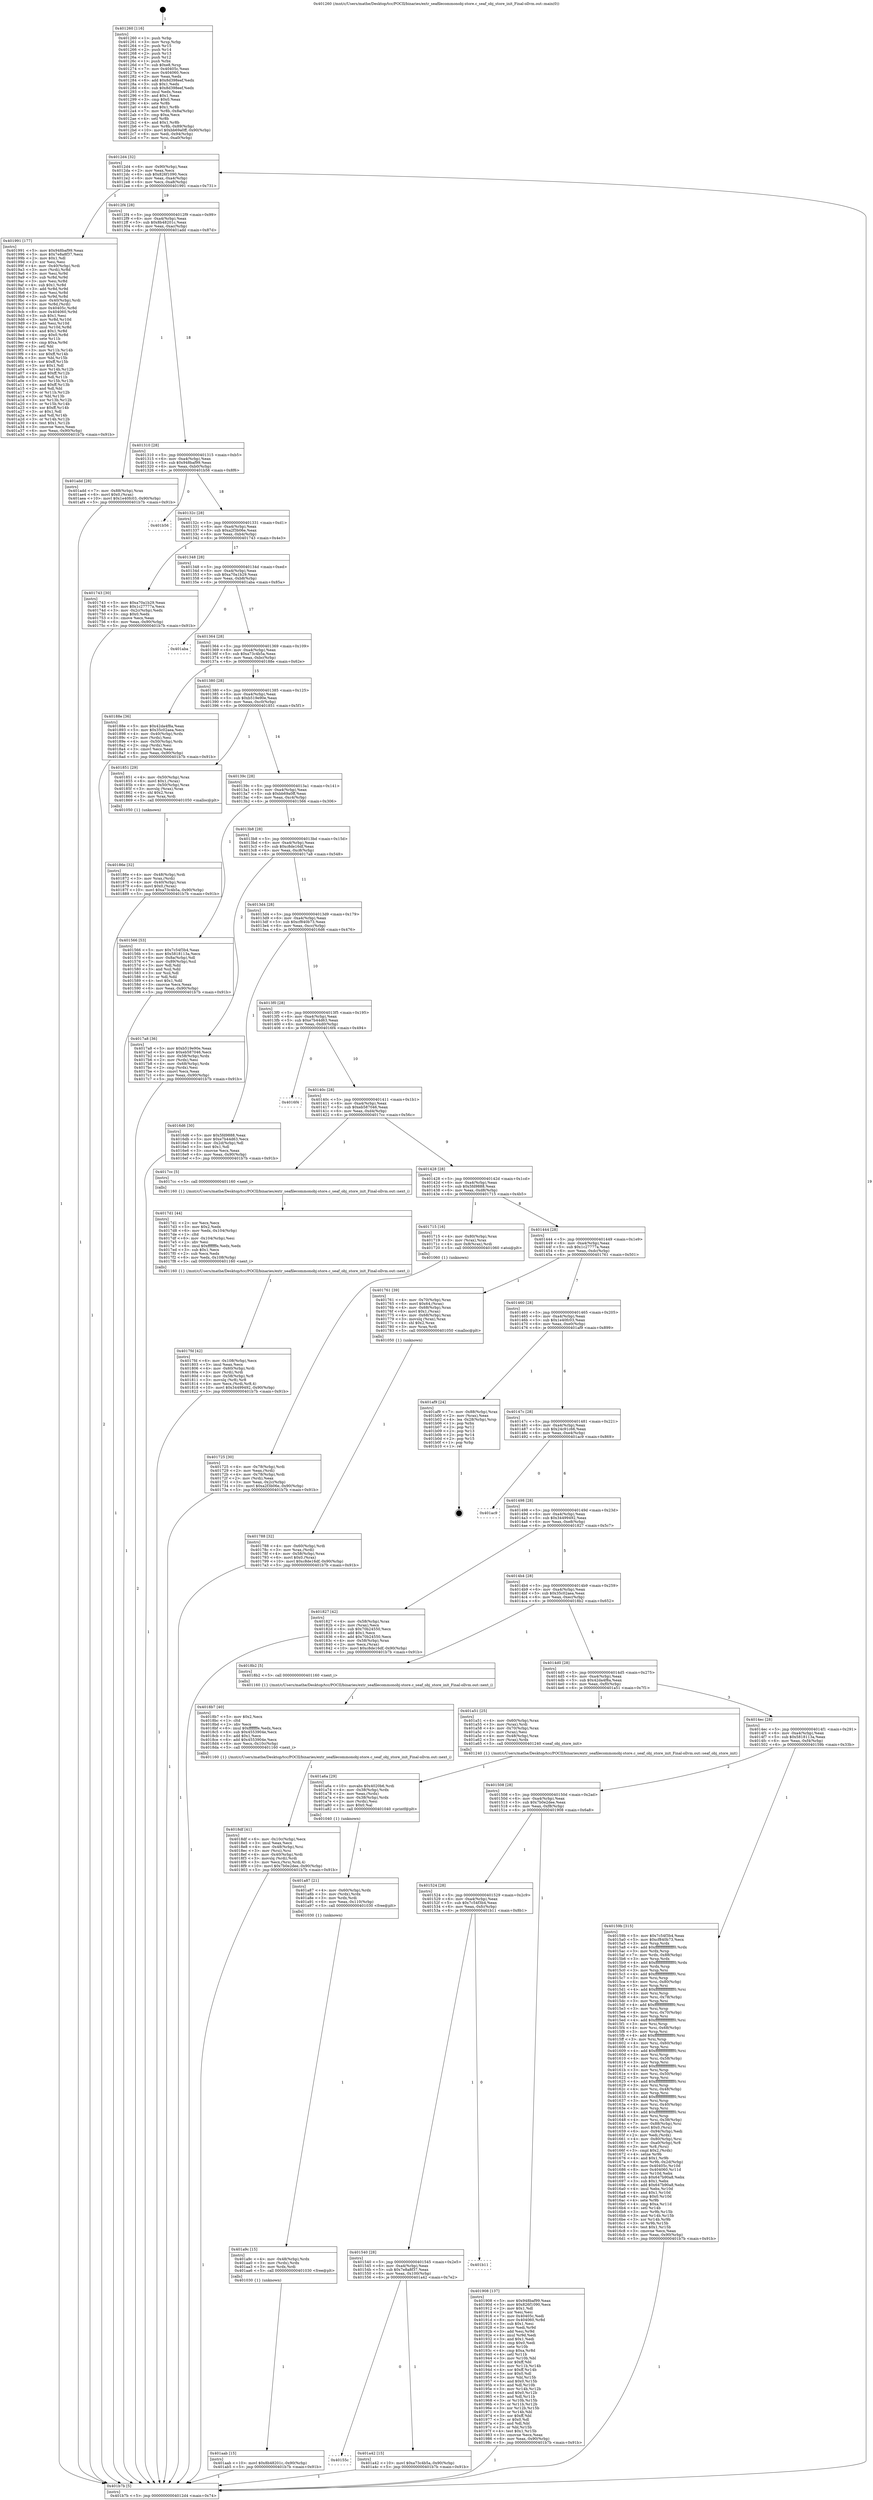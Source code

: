 digraph "0x401260" {
  label = "0x401260 (/mnt/c/Users/mathe/Desktop/tcc/POCII/binaries/extr_seafilecommonobj-store.c_seaf_obj_store_init_Final-ollvm.out::main(0))"
  labelloc = "t"
  node[shape=record]

  Entry [label="",width=0.3,height=0.3,shape=circle,fillcolor=black,style=filled]
  "0x4012d4" [label="{
     0x4012d4 [32]\l
     | [instrs]\l
     &nbsp;&nbsp;0x4012d4 \<+6\>: mov -0x90(%rbp),%eax\l
     &nbsp;&nbsp;0x4012da \<+2\>: mov %eax,%ecx\l
     &nbsp;&nbsp;0x4012dc \<+6\>: sub $0x826f1090,%ecx\l
     &nbsp;&nbsp;0x4012e2 \<+6\>: mov %eax,-0xa4(%rbp)\l
     &nbsp;&nbsp;0x4012e8 \<+6\>: mov %ecx,-0xa8(%rbp)\l
     &nbsp;&nbsp;0x4012ee \<+6\>: je 0000000000401991 \<main+0x731\>\l
  }"]
  "0x401991" [label="{
     0x401991 [177]\l
     | [instrs]\l
     &nbsp;&nbsp;0x401991 \<+5\>: mov $0x948baf99,%eax\l
     &nbsp;&nbsp;0x401996 \<+5\>: mov $0x7e8a8f37,%ecx\l
     &nbsp;&nbsp;0x40199b \<+2\>: mov $0x1,%dl\l
     &nbsp;&nbsp;0x40199d \<+2\>: xor %esi,%esi\l
     &nbsp;&nbsp;0x40199f \<+4\>: mov -0x40(%rbp),%rdi\l
     &nbsp;&nbsp;0x4019a3 \<+3\>: mov (%rdi),%r8d\l
     &nbsp;&nbsp;0x4019a6 \<+3\>: mov %esi,%r9d\l
     &nbsp;&nbsp;0x4019a9 \<+3\>: sub %r8d,%r9d\l
     &nbsp;&nbsp;0x4019ac \<+3\>: mov %esi,%r8d\l
     &nbsp;&nbsp;0x4019af \<+4\>: sub $0x1,%r8d\l
     &nbsp;&nbsp;0x4019b3 \<+3\>: add %r8d,%r9d\l
     &nbsp;&nbsp;0x4019b6 \<+3\>: mov %esi,%r8d\l
     &nbsp;&nbsp;0x4019b9 \<+3\>: sub %r9d,%r8d\l
     &nbsp;&nbsp;0x4019bc \<+4\>: mov -0x40(%rbp),%rdi\l
     &nbsp;&nbsp;0x4019c0 \<+3\>: mov %r8d,(%rdi)\l
     &nbsp;&nbsp;0x4019c3 \<+8\>: mov 0x40405c,%r8d\l
     &nbsp;&nbsp;0x4019cb \<+8\>: mov 0x404060,%r9d\l
     &nbsp;&nbsp;0x4019d3 \<+3\>: sub $0x1,%esi\l
     &nbsp;&nbsp;0x4019d6 \<+3\>: mov %r8d,%r10d\l
     &nbsp;&nbsp;0x4019d9 \<+3\>: add %esi,%r10d\l
     &nbsp;&nbsp;0x4019dc \<+4\>: imul %r10d,%r8d\l
     &nbsp;&nbsp;0x4019e0 \<+4\>: and $0x1,%r8d\l
     &nbsp;&nbsp;0x4019e4 \<+4\>: cmp $0x0,%r8d\l
     &nbsp;&nbsp;0x4019e8 \<+4\>: sete %r11b\l
     &nbsp;&nbsp;0x4019ec \<+4\>: cmp $0xa,%r9d\l
     &nbsp;&nbsp;0x4019f0 \<+3\>: setl %bl\l
     &nbsp;&nbsp;0x4019f3 \<+3\>: mov %r11b,%r14b\l
     &nbsp;&nbsp;0x4019f6 \<+4\>: xor $0xff,%r14b\l
     &nbsp;&nbsp;0x4019fa \<+3\>: mov %bl,%r15b\l
     &nbsp;&nbsp;0x4019fd \<+4\>: xor $0xff,%r15b\l
     &nbsp;&nbsp;0x401a01 \<+3\>: xor $0x1,%dl\l
     &nbsp;&nbsp;0x401a04 \<+3\>: mov %r14b,%r12b\l
     &nbsp;&nbsp;0x401a07 \<+4\>: and $0xff,%r12b\l
     &nbsp;&nbsp;0x401a0b \<+3\>: and %dl,%r11b\l
     &nbsp;&nbsp;0x401a0e \<+3\>: mov %r15b,%r13b\l
     &nbsp;&nbsp;0x401a11 \<+4\>: and $0xff,%r13b\l
     &nbsp;&nbsp;0x401a15 \<+2\>: and %dl,%bl\l
     &nbsp;&nbsp;0x401a17 \<+3\>: or %r11b,%r12b\l
     &nbsp;&nbsp;0x401a1a \<+3\>: or %bl,%r13b\l
     &nbsp;&nbsp;0x401a1d \<+3\>: xor %r13b,%r12b\l
     &nbsp;&nbsp;0x401a20 \<+3\>: or %r15b,%r14b\l
     &nbsp;&nbsp;0x401a23 \<+4\>: xor $0xff,%r14b\l
     &nbsp;&nbsp;0x401a27 \<+3\>: or $0x1,%dl\l
     &nbsp;&nbsp;0x401a2a \<+3\>: and %dl,%r14b\l
     &nbsp;&nbsp;0x401a2d \<+3\>: or %r14b,%r12b\l
     &nbsp;&nbsp;0x401a30 \<+4\>: test $0x1,%r12b\l
     &nbsp;&nbsp;0x401a34 \<+3\>: cmovne %ecx,%eax\l
     &nbsp;&nbsp;0x401a37 \<+6\>: mov %eax,-0x90(%rbp)\l
     &nbsp;&nbsp;0x401a3d \<+5\>: jmp 0000000000401b7b \<main+0x91b\>\l
  }"]
  "0x4012f4" [label="{
     0x4012f4 [28]\l
     | [instrs]\l
     &nbsp;&nbsp;0x4012f4 \<+5\>: jmp 00000000004012f9 \<main+0x99\>\l
     &nbsp;&nbsp;0x4012f9 \<+6\>: mov -0xa4(%rbp),%eax\l
     &nbsp;&nbsp;0x4012ff \<+5\>: sub $0x8b48201c,%eax\l
     &nbsp;&nbsp;0x401304 \<+6\>: mov %eax,-0xac(%rbp)\l
     &nbsp;&nbsp;0x40130a \<+6\>: je 0000000000401add \<main+0x87d\>\l
  }"]
  Exit [label="",width=0.3,height=0.3,shape=circle,fillcolor=black,style=filled,peripheries=2]
  "0x401add" [label="{
     0x401add [28]\l
     | [instrs]\l
     &nbsp;&nbsp;0x401add \<+7\>: mov -0x88(%rbp),%rax\l
     &nbsp;&nbsp;0x401ae4 \<+6\>: movl $0x0,(%rax)\l
     &nbsp;&nbsp;0x401aea \<+10\>: movl $0x1e40fc03,-0x90(%rbp)\l
     &nbsp;&nbsp;0x401af4 \<+5\>: jmp 0000000000401b7b \<main+0x91b\>\l
  }"]
  "0x401310" [label="{
     0x401310 [28]\l
     | [instrs]\l
     &nbsp;&nbsp;0x401310 \<+5\>: jmp 0000000000401315 \<main+0xb5\>\l
     &nbsp;&nbsp;0x401315 \<+6\>: mov -0xa4(%rbp),%eax\l
     &nbsp;&nbsp;0x40131b \<+5\>: sub $0x948baf99,%eax\l
     &nbsp;&nbsp;0x401320 \<+6\>: mov %eax,-0xb0(%rbp)\l
     &nbsp;&nbsp;0x401326 \<+6\>: je 0000000000401b56 \<main+0x8f6\>\l
  }"]
  "0x401aab" [label="{
     0x401aab [15]\l
     | [instrs]\l
     &nbsp;&nbsp;0x401aab \<+10\>: movl $0x8b48201c,-0x90(%rbp)\l
     &nbsp;&nbsp;0x401ab5 \<+5\>: jmp 0000000000401b7b \<main+0x91b\>\l
  }"]
  "0x401b56" [label="{
     0x401b56\l
  }", style=dashed]
  "0x40132c" [label="{
     0x40132c [28]\l
     | [instrs]\l
     &nbsp;&nbsp;0x40132c \<+5\>: jmp 0000000000401331 \<main+0xd1\>\l
     &nbsp;&nbsp;0x401331 \<+6\>: mov -0xa4(%rbp),%eax\l
     &nbsp;&nbsp;0x401337 \<+5\>: sub $0xa2f3b06e,%eax\l
     &nbsp;&nbsp;0x40133c \<+6\>: mov %eax,-0xb4(%rbp)\l
     &nbsp;&nbsp;0x401342 \<+6\>: je 0000000000401743 \<main+0x4e3\>\l
  }"]
  "0x401a9c" [label="{
     0x401a9c [15]\l
     | [instrs]\l
     &nbsp;&nbsp;0x401a9c \<+4\>: mov -0x48(%rbp),%rdx\l
     &nbsp;&nbsp;0x401aa0 \<+3\>: mov (%rdx),%rdx\l
     &nbsp;&nbsp;0x401aa3 \<+3\>: mov %rdx,%rdi\l
     &nbsp;&nbsp;0x401aa6 \<+5\>: call 0000000000401030 \<free@plt\>\l
     | [calls]\l
     &nbsp;&nbsp;0x401030 \{1\} (unknown)\l
  }"]
  "0x401743" [label="{
     0x401743 [30]\l
     | [instrs]\l
     &nbsp;&nbsp;0x401743 \<+5\>: mov $0xa70a1b29,%eax\l
     &nbsp;&nbsp;0x401748 \<+5\>: mov $0x1c27777a,%ecx\l
     &nbsp;&nbsp;0x40174d \<+3\>: mov -0x2c(%rbp),%edx\l
     &nbsp;&nbsp;0x401750 \<+3\>: cmp $0x0,%edx\l
     &nbsp;&nbsp;0x401753 \<+3\>: cmove %ecx,%eax\l
     &nbsp;&nbsp;0x401756 \<+6\>: mov %eax,-0x90(%rbp)\l
     &nbsp;&nbsp;0x40175c \<+5\>: jmp 0000000000401b7b \<main+0x91b\>\l
  }"]
  "0x401348" [label="{
     0x401348 [28]\l
     | [instrs]\l
     &nbsp;&nbsp;0x401348 \<+5\>: jmp 000000000040134d \<main+0xed\>\l
     &nbsp;&nbsp;0x40134d \<+6\>: mov -0xa4(%rbp),%eax\l
     &nbsp;&nbsp;0x401353 \<+5\>: sub $0xa70a1b29,%eax\l
     &nbsp;&nbsp;0x401358 \<+6\>: mov %eax,-0xb8(%rbp)\l
     &nbsp;&nbsp;0x40135e \<+6\>: je 0000000000401aba \<main+0x85a\>\l
  }"]
  "0x401a87" [label="{
     0x401a87 [21]\l
     | [instrs]\l
     &nbsp;&nbsp;0x401a87 \<+4\>: mov -0x60(%rbp),%rdx\l
     &nbsp;&nbsp;0x401a8b \<+3\>: mov (%rdx),%rdx\l
     &nbsp;&nbsp;0x401a8e \<+3\>: mov %rdx,%rdi\l
     &nbsp;&nbsp;0x401a91 \<+6\>: mov %eax,-0x110(%rbp)\l
     &nbsp;&nbsp;0x401a97 \<+5\>: call 0000000000401030 \<free@plt\>\l
     | [calls]\l
     &nbsp;&nbsp;0x401030 \{1\} (unknown)\l
  }"]
  "0x401aba" [label="{
     0x401aba\l
  }", style=dashed]
  "0x401364" [label="{
     0x401364 [28]\l
     | [instrs]\l
     &nbsp;&nbsp;0x401364 \<+5\>: jmp 0000000000401369 \<main+0x109\>\l
     &nbsp;&nbsp;0x401369 \<+6\>: mov -0xa4(%rbp),%eax\l
     &nbsp;&nbsp;0x40136f \<+5\>: sub $0xa73c4b5a,%eax\l
     &nbsp;&nbsp;0x401374 \<+6\>: mov %eax,-0xbc(%rbp)\l
     &nbsp;&nbsp;0x40137a \<+6\>: je 000000000040188e \<main+0x62e\>\l
  }"]
  "0x401a6a" [label="{
     0x401a6a [29]\l
     | [instrs]\l
     &nbsp;&nbsp;0x401a6a \<+10\>: movabs $0x4020b6,%rdi\l
     &nbsp;&nbsp;0x401a74 \<+4\>: mov -0x38(%rbp),%rdx\l
     &nbsp;&nbsp;0x401a78 \<+2\>: mov %eax,(%rdx)\l
     &nbsp;&nbsp;0x401a7a \<+4\>: mov -0x38(%rbp),%rdx\l
     &nbsp;&nbsp;0x401a7e \<+2\>: mov (%rdx),%esi\l
     &nbsp;&nbsp;0x401a80 \<+2\>: mov $0x0,%al\l
     &nbsp;&nbsp;0x401a82 \<+5\>: call 0000000000401040 \<printf@plt\>\l
     | [calls]\l
     &nbsp;&nbsp;0x401040 \{1\} (unknown)\l
  }"]
  "0x40188e" [label="{
     0x40188e [36]\l
     | [instrs]\l
     &nbsp;&nbsp;0x40188e \<+5\>: mov $0x42da4f8a,%eax\l
     &nbsp;&nbsp;0x401893 \<+5\>: mov $0x35c02aea,%ecx\l
     &nbsp;&nbsp;0x401898 \<+4\>: mov -0x40(%rbp),%rdx\l
     &nbsp;&nbsp;0x40189c \<+2\>: mov (%rdx),%esi\l
     &nbsp;&nbsp;0x40189e \<+4\>: mov -0x50(%rbp),%rdx\l
     &nbsp;&nbsp;0x4018a2 \<+2\>: cmp (%rdx),%esi\l
     &nbsp;&nbsp;0x4018a4 \<+3\>: cmovl %ecx,%eax\l
     &nbsp;&nbsp;0x4018a7 \<+6\>: mov %eax,-0x90(%rbp)\l
     &nbsp;&nbsp;0x4018ad \<+5\>: jmp 0000000000401b7b \<main+0x91b\>\l
  }"]
  "0x401380" [label="{
     0x401380 [28]\l
     | [instrs]\l
     &nbsp;&nbsp;0x401380 \<+5\>: jmp 0000000000401385 \<main+0x125\>\l
     &nbsp;&nbsp;0x401385 \<+6\>: mov -0xa4(%rbp),%eax\l
     &nbsp;&nbsp;0x40138b \<+5\>: sub $0xb519e90e,%eax\l
     &nbsp;&nbsp;0x401390 \<+6\>: mov %eax,-0xc0(%rbp)\l
     &nbsp;&nbsp;0x401396 \<+6\>: je 0000000000401851 \<main+0x5f1\>\l
  }"]
  "0x40155c" [label="{
     0x40155c\l
  }", style=dashed]
  "0x401851" [label="{
     0x401851 [29]\l
     | [instrs]\l
     &nbsp;&nbsp;0x401851 \<+4\>: mov -0x50(%rbp),%rax\l
     &nbsp;&nbsp;0x401855 \<+6\>: movl $0x1,(%rax)\l
     &nbsp;&nbsp;0x40185b \<+4\>: mov -0x50(%rbp),%rax\l
     &nbsp;&nbsp;0x40185f \<+3\>: movslq (%rax),%rax\l
     &nbsp;&nbsp;0x401862 \<+4\>: shl $0x2,%rax\l
     &nbsp;&nbsp;0x401866 \<+3\>: mov %rax,%rdi\l
     &nbsp;&nbsp;0x401869 \<+5\>: call 0000000000401050 \<malloc@plt\>\l
     | [calls]\l
     &nbsp;&nbsp;0x401050 \{1\} (unknown)\l
  }"]
  "0x40139c" [label="{
     0x40139c [28]\l
     | [instrs]\l
     &nbsp;&nbsp;0x40139c \<+5\>: jmp 00000000004013a1 \<main+0x141\>\l
     &nbsp;&nbsp;0x4013a1 \<+6\>: mov -0xa4(%rbp),%eax\l
     &nbsp;&nbsp;0x4013a7 \<+5\>: sub $0xbb69a0ff,%eax\l
     &nbsp;&nbsp;0x4013ac \<+6\>: mov %eax,-0xc4(%rbp)\l
     &nbsp;&nbsp;0x4013b2 \<+6\>: je 0000000000401566 \<main+0x306\>\l
  }"]
  "0x401a42" [label="{
     0x401a42 [15]\l
     | [instrs]\l
     &nbsp;&nbsp;0x401a42 \<+10\>: movl $0xa73c4b5a,-0x90(%rbp)\l
     &nbsp;&nbsp;0x401a4c \<+5\>: jmp 0000000000401b7b \<main+0x91b\>\l
  }"]
  "0x401566" [label="{
     0x401566 [53]\l
     | [instrs]\l
     &nbsp;&nbsp;0x401566 \<+5\>: mov $0x7c54f3b4,%eax\l
     &nbsp;&nbsp;0x40156b \<+5\>: mov $0x5818113a,%ecx\l
     &nbsp;&nbsp;0x401570 \<+6\>: mov -0x8a(%rbp),%dl\l
     &nbsp;&nbsp;0x401576 \<+7\>: mov -0x89(%rbp),%sil\l
     &nbsp;&nbsp;0x40157d \<+3\>: mov %dl,%dil\l
     &nbsp;&nbsp;0x401580 \<+3\>: and %sil,%dil\l
     &nbsp;&nbsp;0x401583 \<+3\>: xor %sil,%dl\l
     &nbsp;&nbsp;0x401586 \<+3\>: or %dl,%dil\l
     &nbsp;&nbsp;0x401589 \<+4\>: test $0x1,%dil\l
     &nbsp;&nbsp;0x40158d \<+3\>: cmovne %ecx,%eax\l
     &nbsp;&nbsp;0x401590 \<+6\>: mov %eax,-0x90(%rbp)\l
     &nbsp;&nbsp;0x401596 \<+5\>: jmp 0000000000401b7b \<main+0x91b\>\l
  }"]
  "0x4013b8" [label="{
     0x4013b8 [28]\l
     | [instrs]\l
     &nbsp;&nbsp;0x4013b8 \<+5\>: jmp 00000000004013bd \<main+0x15d\>\l
     &nbsp;&nbsp;0x4013bd \<+6\>: mov -0xa4(%rbp),%eax\l
     &nbsp;&nbsp;0x4013c3 \<+5\>: sub $0xc8de16df,%eax\l
     &nbsp;&nbsp;0x4013c8 \<+6\>: mov %eax,-0xc8(%rbp)\l
     &nbsp;&nbsp;0x4013ce \<+6\>: je 00000000004017a8 \<main+0x548\>\l
  }"]
  "0x401b7b" [label="{
     0x401b7b [5]\l
     | [instrs]\l
     &nbsp;&nbsp;0x401b7b \<+5\>: jmp 00000000004012d4 \<main+0x74\>\l
  }"]
  "0x401260" [label="{
     0x401260 [116]\l
     | [instrs]\l
     &nbsp;&nbsp;0x401260 \<+1\>: push %rbp\l
     &nbsp;&nbsp;0x401261 \<+3\>: mov %rsp,%rbp\l
     &nbsp;&nbsp;0x401264 \<+2\>: push %r15\l
     &nbsp;&nbsp;0x401266 \<+2\>: push %r14\l
     &nbsp;&nbsp;0x401268 \<+2\>: push %r13\l
     &nbsp;&nbsp;0x40126a \<+2\>: push %r12\l
     &nbsp;&nbsp;0x40126c \<+1\>: push %rbx\l
     &nbsp;&nbsp;0x40126d \<+7\>: sub $0xe8,%rsp\l
     &nbsp;&nbsp;0x401274 \<+7\>: mov 0x40405c,%eax\l
     &nbsp;&nbsp;0x40127b \<+7\>: mov 0x404060,%ecx\l
     &nbsp;&nbsp;0x401282 \<+2\>: mov %eax,%edx\l
     &nbsp;&nbsp;0x401284 \<+6\>: add $0x8d398eef,%edx\l
     &nbsp;&nbsp;0x40128a \<+3\>: sub $0x1,%edx\l
     &nbsp;&nbsp;0x40128d \<+6\>: sub $0x8d398eef,%edx\l
     &nbsp;&nbsp;0x401293 \<+3\>: imul %edx,%eax\l
     &nbsp;&nbsp;0x401296 \<+3\>: and $0x1,%eax\l
     &nbsp;&nbsp;0x401299 \<+3\>: cmp $0x0,%eax\l
     &nbsp;&nbsp;0x40129c \<+4\>: sete %r8b\l
     &nbsp;&nbsp;0x4012a0 \<+4\>: and $0x1,%r8b\l
     &nbsp;&nbsp;0x4012a4 \<+7\>: mov %r8b,-0x8a(%rbp)\l
     &nbsp;&nbsp;0x4012ab \<+3\>: cmp $0xa,%ecx\l
     &nbsp;&nbsp;0x4012ae \<+4\>: setl %r8b\l
     &nbsp;&nbsp;0x4012b2 \<+4\>: and $0x1,%r8b\l
     &nbsp;&nbsp;0x4012b6 \<+7\>: mov %r8b,-0x89(%rbp)\l
     &nbsp;&nbsp;0x4012bd \<+10\>: movl $0xbb69a0ff,-0x90(%rbp)\l
     &nbsp;&nbsp;0x4012c7 \<+6\>: mov %edi,-0x94(%rbp)\l
     &nbsp;&nbsp;0x4012cd \<+7\>: mov %rsi,-0xa0(%rbp)\l
  }"]
  "0x401540" [label="{
     0x401540 [28]\l
     | [instrs]\l
     &nbsp;&nbsp;0x401540 \<+5\>: jmp 0000000000401545 \<main+0x2e5\>\l
     &nbsp;&nbsp;0x401545 \<+6\>: mov -0xa4(%rbp),%eax\l
     &nbsp;&nbsp;0x40154b \<+5\>: sub $0x7e8a8f37,%eax\l
     &nbsp;&nbsp;0x401550 \<+6\>: mov %eax,-0x100(%rbp)\l
     &nbsp;&nbsp;0x401556 \<+6\>: je 0000000000401a42 \<main+0x7e2\>\l
  }"]
  "0x4017a8" [label="{
     0x4017a8 [36]\l
     | [instrs]\l
     &nbsp;&nbsp;0x4017a8 \<+5\>: mov $0xb519e90e,%eax\l
     &nbsp;&nbsp;0x4017ad \<+5\>: mov $0xeb587046,%ecx\l
     &nbsp;&nbsp;0x4017b2 \<+4\>: mov -0x58(%rbp),%rdx\l
     &nbsp;&nbsp;0x4017b6 \<+2\>: mov (%rdx),%esi\l
     &nbsp;&nbsp;0x4017b8 \<+4\>: mov -0x68(%rbp),%rdx\l
     &nbsp;&nbsp;0x4017bc \<+2\>: cmp (%rdx),%esi\l
     &nbsp;&nbsp;0x4017be \<+3\>: cmovl %ecx,%eax\l
     &nbsp;&nbsp;0x4017c1 \<+6\>: mov %eax,-0x90(%rbp)\l
     &nbsp;&nbsp;0x4017c7 \<+5\>: jmp 0000000000401b7b \<main+0x91b\>\l
  }"]
  "0x4013d4" [label="{
     0x4013d4 [28]\l
     | [instrs]\l
     &nbsp;&nbsp;0x4013d4 \<+5\>: jmp 00000000004013d9 \<main+0x179\>\l
     &nbsp;&nbsp;0x4013d9 \<+6\>: mov -0xa4(%rbp),%eax\l
     &nbsp;&nbsp;0x4013df \<+5\>: sub $0xcf840b73,%eax\l
     &nbsp;&nbsp;0x4013e4 \<+6\>: mov %eax,-0xcc(%rbp)\l
     &nbsp;&nbsp;0x4013ea \<+6\>: je 00000000004016d6 \<main+0x476\>\l
  }"]
  "0x401b11" [label="{
     0x401b11\l
  }", style=dashed]
  "0x4016d6" [label="{
     0x4016d6 [30]\l
     | [instrs]\l
     &nbsp;&nbsp;0x4016d6 \<+5\>: mov $0x5fd9888,%eax\l
     &nbsp;&nbsp;0x4016db \<+5\>: mov $0xe7b44d63,%ecx\l
     &nbsp;&nbsp;0x4016e0 \<+3\>: mov -0x2d(%rbp),%dl\l
     &nbsp;&nbsp;0x4016e3 \<+3\>: test $0x1,%dl\l
     &nbsp;&nbsp;0x4016e6 \<+3\>: cmovne %ecx,%eax\l
     &nbsp;&nbsp;0x4016e9 \<+6\>: mov %eax,-0x90(%rbp)\l
     &nbsp;&nbsp;0x4016ef \<+5\>: jmp 0000000000401b7b \<main+0x91b\>\l
  }"]
  "0x4013f0" [label="{
     0x4013f0 [28]\l
     | [instrs]\l
     &nbsp;&nbsp;0x4013f0 \<+5\>: jmp 00000000004013f5 \<main+0x195\>\l
     &nbsp;&nbsp;0x4013f5 \<+6\>: mov -0xa4(%rbp),%eax\l
     &nbsp;&nbsp;0x4013fb \<+5\>: sub $0xe7b44d63,%eax\l
     &nbsp;&nbsp;0x401400 \<+6\>: mov %eax,-0xd0(%rbp)\l
     &nbsp;&nbsp;0x401406 \<+6\>: je 00000000004016f4 \<main+0x494\>\l
  }"]
  "0x401524" [label="{
     0x401524 [28]\l
     | [instrs]\l
     &nbsp;&nbsp;0x401524 \<+5\>: jmp 0000000000401529 \<main+0x2c9\>\l
     &nbsp;&nbsp;0x401529 \<+6\>: mov -0xa4(%rbp),%eax\l
     &nbsp;&nbsp;0x40152f \<+5\>: sub $0x7c54f3b4,%eax\l
     &nbsp;&nbsp;0x401534 \<+6\>: mov %eax,-0xfc(%rbp)\l
     &nbsp;&nbsp;0x40153a \<+6\>: je 0000000000401b11 \<main+0x8b1\>\l
  }"]
  "0x4016f4" [label="{
     0x4016f4\l
  }", style=dashed]
  "0x40140c" [label="{
     0x40140c [28]\l
     | [instrs]\l
     &nbsp;&nbsp;0x40140c \<+5\>: jmp 0000000000401411 \<main+0x1b1\>\l
     &nbsp;&nbsp;0x401411 \<+6\>: mov -0xa4(%rbp),%eax\l
     &nbsp;&nbsp;0x401417 \<+5\>: sub $0xeb587046,%eax\l
     &nbsp;&nbsp;0x40141c \<+6\>: mov %eax,-0xd4(%rbp)\l
     &nbsp;&nbsp;0x401422 \<+6\>: je 00000000004017cc \<main+0x56c\>\l
  }"]
  "0x401908" [label="{
     0x401908 [137]\l
     | [instrs]\l
     &nbsp;&nbsp;0x401908 \<+5\>: mov $0x948baf99,%eax\l
     &nbsp;&nbsp;0x40190d \<+5\>: mov $0x826f1090,%ecx\l
     &nbsp;&nbsp;0x401912 \<+2\>: mov $0x1,%dl\l
     &nbsp;&nbsp;0x401914 \<+2\>: xor %esi,%esi\l
     &nbsp;&nbsp;0x401916 \<+7\>: mov 0x40405c,%edi\l
     &nbsp;&nbsp;0x40191d \<+8\>: mov 0x404060,%r8d\l
     &nbsp;&nbsp;0x401925 \<+3\>: sub $0x1,%esi\l
     &nbsp;&nbsp;0x401928 \<+3\>: mov %edi,%r9d\l
     &nbsp;&nbsp;0x40192b \<+3\>: add %esi,%r9d\l
     &nbsp;&nbsp;0x40192e \<+4\>: imul %r9d,%edi\l
     &nbsp;&nbsp;0x401932 \<+3\>: and $0x1,%edi\l
     &nbsp;&nbsp;0x401935 \<+3\>: cmp $0x0,%edi\l
     &nbsp;&nbsp;0x401938 \<+4\>: sete %r10b\l
     &nbsp;&nbsp;0x40193c \<+4\>: cmp $0xa,%r8d\l
     &nbsp;&nbsp;0x401940 \<+4\>: setl %r11b\l
     &nbsp;&nbsp;0x401944 \<+3\>: mov %r10b,%bl\l
     &nbsp;&nbsp;0x401947 \<+3\>: xor $0xff,%bl\l
     &nbsp;&nbsp;0x40194a \<+3\>: mov %r11b,%r14b\l
     &nbsp;&nbsp;0x40194d \<+4\>: xor $0xff,%r14b\l
     &nbsp;&nbsp;0x401951 \<+3\>: xor $0x0,%dl\l
     &nbsp;&nbsp;0x401954 \<+3\>: mov %bl,%r15b\l
     &nbsp;&nbsp;0x401957 \<+4\>: and $0x0,%r15b\l
     &nbsp;&nbsp;0x40195b \<+3\>: and %dl,%r10b\l
     &nbsp;&nbsp;0x40195e \<+3\>: mov %r14b,%r12b\l
     &nbsp;&nbsp;0x401961 \<+4\>: and $0x0,%r12b\l
     &nbsp;&nbsp;0x401965 \<+3\>: and %dl,%r11b\l
     &nbsp;&nbsp;0x401968 \<+3\>: or %r10b,%r15b\l
     &nbsp;&nbsp;0x40196b \<+3\>: or %r11b,%r12b\l
     &nbsp;&nbsp;0x40196e \<+3\>: xor %r12b,%r15b\l
     &nbsp;&nbsp;0x401971 \<+3\>: or %r14b,%bl\l
     &nbsp;&nbsp;0x401974 \<+3\>: xor $0xff,%bl\l
     &nbsp;&nbsp;0x401977 \<+3\>: or $0x0,%dl\l
     &nbsp;&nbsp;0x40197a \<+2\>: and %dl,%bl\l
     &nbsp;&nbsp;0x40197c \<+3\>: or %bl,%r15b\l
     &nbsp;&nbsp;0x40197f \<+4\>: test $0x1,%r15b\l
     &nbsp;&nbsp;0x401983 \<+3\>: cmovne %ecx,%eax\l
     &nbsp;&nbsp;0x401986 \<+6\>: mov %eax,-0x90(%rbp)\l
     &nbsp;&nbsp;0x40198c \<+5\>: jmp 0000000000401b7b \<main+0x91b\>\l
  }"]
  "0x4017cc" [label="{
     0x4017cc [5]\l
     | [instrs]\l
     &nbsp;&nbsp;0x4017cc \<+5\>: call 0000000000401160 \<next_i\>\l
     | [calls]\l
     &nbsp;&nbsp;0x401160 \{1\} (/mnt/c/Users/mathe/Desktop/tcc/POCII/binaries/extr_seafilecommonobj-store.c_seaf_obj_store_init_Final-ollvm.out::next_i)\l
  }"]
  "0x401428" [label="{
     0x401428 [28]\l
     | [instrs]\l
     &nbsp;&nbsp;0x401428 \<+5\>: jmp 000000000040142d \<main+0x1cd\>\l
     &nbsp;&nbsp;0x40142d \<+6\>: mov -0xa4(%rbp),%eax\l
     &nbsp;&nbsp;0x401433 \<+5\>: sub $0x5fd9888,%eax\l
     &nbsp;&nbsp;0x401438 \<+6\>: mov %eax,-0xd8(%rbp)\l
     &nbsp;&nbsp;0x40143e \<+6\>: je 0000000000401715 \<main+0x4b5\>\l
  }"]
  "0x4018df" [label="{
     0x4018df [41]\l
     | [instrs]\l
     &nbsp;&nbsp;0x4018df \<+6\>: mov -0x10c(%rbp),%ecx\l
     &nbsp;&nbsp;0x4018e5 \<+3\>: imul %eax,%ecx\l
     &nbsp;&nbsp;0x4018e8 \<+4\>: mov -0x48(%rbp),%rsi\l
     &nbsp;&nbsp;0x4018ec \<+3\>: mov (%rsi),%rsi\l
     &nbsp;&nbsp;0x4018ef \<+4\>: mov -0x40(%rbp),%rdi\l
     &nbsp;&nbsp;0x4018f3 \<+3\>: movslq (%rdi),%rdi\l
     &nbsp;&nbsp;0x4018f6 \<+3\>: mov %ecx,(%rsi,%rdi,4)\l
     &nbsp;&nbsp;0x4018f9 \<+10\>: movl $0x7b0e2dee,-0x90(%rbp)\l
     &nbsp;&nbsp;0x401903 \<+5\>: jmp 0000000000401b7b \<main+0x91b\>\l
  }"]
  "0x401715" [label="{
     0x401715 [16]\l
     | [instrs]\l
     &nbsp;&nbsp;0x401715 \<+4\>: mov -0x80(%rbp),%rax\l
     &nbsp;&nbsp;0x401719 \<+3\>: mov (%rax),%rax\l
     &nbsp;&nbsp;0x40171c \<+4\>: mov 0x8(%rax),%rdi\l
     &nbsp;&nbsp;0x401720 \<+5\>: call 0000000000401060 \<atoi@plt\>\l
     | [calls]\l
     &nbsp;&nbsp;0x401060 \{1\} (unknown)\l
  }"]
  "0x401444" [label="{
     0x401444 [28]\l
     | [instrs]\l
     &nbsp;&nbsp;0x401444 \<+5\>: jmp 0000000000401449 \<main+0x1e9\>\l
     &nbsp;&nbsp;0x401449 \<+6\>: mov -0xa4(%rbp),%eax\l
     &nbsp;&nbsp;0x40144f \<+5\>: sub $0x1c27777a,%eax\l
     &nbsp;&nbsp;0x401454 \<+6\>: mov %eax,-0xdc(%rbp)\l
     &nbsp;&nbsp;0x40145a \<+6\>: je 0000000000401761 \<main+0x501\>\l
  }"]
  "0x4018b7" [label="{
     0x4018b7 [40]\l
     | [instrs]\l
     &nbsp;&nbsp;0x4018b7 \<+5\>: mov $0x2,%ecx\l
     &nbsp;&nbsp;0x4018bc \<+1\>: cltd\l
     &nbsp;&nbsp;0x4018bd \<+2\>: idiv %ecx\l
     &nbsp;&nbsp;0x4018bf \<+6\>: imul $0xfffffffe,%edx,%ecx\l
     &nbsp;&nbsp;0x4018c5 \<+6\>: sub $0x4553904e,%ecx\l
     &nbsp;&nbsp;0x4018cb \<+3\>: add $0x1,%ecx\l
     &nbsp;&nbsp;0x4018ce \<+6\>: add $0x4553904e,%ecx\l
     &nbsp;&nbsp;0x4018d4 \<+6\>: mov %ecx,-0x10c(%rbp)\l
     &nbsp;&nbsp;0x4018da \<+5\>: call 0000000000401160 \<next_i\>\l
     | [calls]\l
     &nbsp;&nbsp;0x401160 \{1\} (/mnt/c/Users/mathe/Desktop/tcc/POCII/binaries/extr_seafilecommonobj-store.c_seaf_obj_store_init_Final-ollvm.out::next_i)\l
  }"]
  "0x401761" [label="{
     0x401761 [39]\l
     | [instrs]\l
     &nbsp;&nbsp;0x401761 \<+4\>: mov -0x70(%rbp),%rax\l
     &nbsp;&nbsp;0x401765 \<+6\>: movl $0x64,(%rax)\l
     &nbsp;&nbsp;0x40176b \<+4\>: mov -0x68(%rbp),%rax\l
     &nbsp;&nbsp;0x40176f \<+6\>: movl $0x1,(%rax)\l
     &nbsp;&nbsp;0x401775 \<+4\>: mov -0x68(%rbp),%rax\l
     &nbsp;&nbsp;0x401779 \<+3\>: movslq (%rax),%rax\l
     &nbsp;&nbsp;0x40177c \<+4\>: shl $0x2,%rax\l
     &nbsp;&nbsp;0x401780 \<+3\>: mov %rax,%rdi\l
     &nbsp;&nbsp;0x401783 \<+5\>: call 0000000000401050 \<malloc@plt\>\l
     | [calls]\l
     &nbsp;&nbsp;0x401050 \{1\} (unknown)\l
  }"]
  "0x401460" [label="{
     0x401460 [28]\l
     | [instrs]\l
     &nbsp;&nbsp;0x401460 \<+5\>: jmp 0000000000401465 \<main+0x205\>\l
     &nbsp;&nbsp;0x401465 \<+6\>: mov -0xa4(%rbp),%eax\l
     &nbsp;&nbsp;0x40146b \<+5\>: sub $0x1e40fc03,%eax\l
     &nbsp;&nbsp;0x401470 \<+6\>: mov %eax,-0xe0(%rbp)\l
     &nbsp;&nbsp;0x401476 \<+6\>: je 0000000000401af9 \<main+0x899\>\l
  }"]
  "0x40186e" [label="{
     0x40186e [32]\l
     | [instrs]\l
     &nbsp;&nbsp;0x40186e \<+4\>: mov -0x48(%rbp),%rdi\l
     &nbsp;&nbsp;0x401872 \<+3\>: mov %rax,(%rdi)\l
     &nbsp;&nbsp;0x401875 \<+4\>: mov -0x40(%rbp),%rax\l
     &nbsp;&nbsp;0x401879 \<+6\>: movl $0x0,(%rax)\l
     &nbsp;&nbsp;0x40187f \<+10\>: movl $0xa73c4b5a,-0x90(%rbp)\l
     &nbsp;&nbsp;0x401889 \<+5\>: jmp 0000000000401b7b \<main+0x91b\>\l
  }"]
  "0x401af9" [label="{
     0x401af9 [24]\l
     | [instrs]\l
     &nbsp;&nbsp;0x401af9 \<+7\>: mov -0x88(%rbp),%rax\l
     &nbsp;&nbsp;0x401b00 \<+2\>: mov (%rax),%eax\l
     &nbsp;&nbsp;0x401b02 \<+4\>: lea -0x28(%rbp),%rsp\l
     &nbsp;&nbsp;0x401b06 \<+1\>: pop %rbx\l
     &nbsp;&nbsp;0x401b07 \<+2\>: pop %r12\l
     &nbsp;&nbsp;0x401b09 \<+2\>: pop %r13\l
     &nbsp;&nbsp;0x401b0b \<+2\>: pop %r14\l
     &nbsp;&nbsp;0x401b0d \<+2\>: pop %r15\l
     &nbsp;&nbsp;0x401b0f \<+1\>: pop %rbp\l
     &nbsp;&nbsp;0x401b10 \<+1\>: ret\l
  }"]
  "0x40147c" [label="{
     0x40147c [28]\l
     | [instrs]\l
     &nbsp;&nbsp;0x40147c \<+5\>: jmp 0000000000401481 \<main+0x221\>\l
     &nbsp;&nbsp;0x401481 \<+6\>: mov -0xa4(%rbp),%eax\l
     &nbsp;&nbsp;0x401487 \<+5\>: sub $0x24c91c66,%eax\l
     &nbsp;&nbsp;0x40148c \<+6\>: mov %eax,-0xe4(%rbp)\l
     &nbsp;&nbsp;0x401492 \<+6\>: je 0000000000401ac9 \<main+0x869\>\l
  }"]
  "0x4017fd" [label="{
     0x4017fd [42]\l
     | [instrs]\l
     &nbsp;&nbsp;0x4017fd \<+6\>: mov -0x108(%rbp),%ecx\l
     &nbsp;&nbsp;0x401803 \<+3\>: imul %eax,%ecx\l
     &nbsp;&nbsp;0x401806 \<+4\>: mov -0x60(%rbp),%rdi\l
     &nbsp;&nbsp;0x40180a \<+3\>: mov (%rdi),%rdi\l
     &nbsp;&nbsp;0x40180d \<+4\>: mov -0x58(%rbp),%r8\l
     &nbsp;&nbsp;0x401811 \<+3\>: movslq (%r8),%r8\l
     &nbsp;&nbsp;0x401814 \<+4\>: mov %ecx,(%rdi,%r8,4)\l
     &nbsp;&nbsp;0x401818 \<+10\>: movl $0x34499492,-0x90(%rbp)\l
     &nbsp;&nbsp;0x401822 \<+5\>: jmp 0000000000401b7b \<main+0x91b\>\l
  }"]
  "0x401ac9" [label="{
     0x401ac9\l
  }", style=dashed]
  "0x401498" [label="{
     0x401498 [28]\l
     | [instrs]\l
     &nbsp;&nbsp;0x401498 \<+5\>: jmp 000000000040149d \<main+0x23d\>\l
     &nbsp;&nbsp;0x40149d \<+6\>: mov -0xa4(%rbp),%eax\l
     &nbsp;&nbsp;0x4014a3 \<+5\>: sub $0x34499492,%eax\l
     &nbsp;&nbsp;0x4014a8 \<+6\>: mov %eax,-0xe8(%rbp)\l
     &nbsp;&nbsp;0x4014ae \<+6\>: je 0000000000401827 \<main+0x5c7\>\l
  }"]
  "0x4017d1" [label="{
     0x4017d1 [44]\l
     | [instrs]\l
     &nbsp;&nbsp;0x4017d1 \<+2\>: xor %ecx,%ecx\l
     &nbsp;&nbsp;0x4017d3 \<+5\>: mov $0x2,%edx\l
     &nbsp;&nbsp;0x4017d8 \<+6\>: mov %edx,-0x104(%rbp)\l
     &nbsp;&nbsp;0x4017de \<+1\>: cltd\l
     &nbsp;&nbsp;0x4017df \<+6\>: mov -0x104(%rbp),%esi\l
     &nbsp;&nbsp;0x4017e5 \<+2\>: idiv %esi\l
     &nbsp;&nbsp;0x4017e7 \<+6\>: imul $0xfffffffe,%edx,%edx\l
     &nbsp;&nbsp;0x4017ed \<+3\>: sub $0x1,%ecx\l
     &nbsp;&nbsp;0x4017f0 \<+2\>: sub %ecx,%edx\l
     &nbsp;&nbsp;0x4017f2 \<+6\>: mov %edx,-0x108(%rbp)\l
     &nbsp;&nbsp;0x4017f8 \<+5\>: call 0000000000401160 \<next_i\>\l
     | [calls]\l
     &nbsp;&nbsp;0x401160 \{1\} (/mnt/c/Users/mathe/Desktop/tcc/POCII/binaries/extr_seafilecommonobj-store.c_seaf_obj_store_init_Final-ollvm.out::next_i)\l
  }"]
  "0x401827" [label="{
     0x401827 [42]\l
     | [instrs]\l
     &nbsp;&nbsp;0x401827 \<+4\>: mov -0x58(%rbp),%rax\l
     &nbsp;&nbsp;0x40182b \<+2\>: mov (%rax),%ecx\l
     &nbsp;&nbsp;0x40182d \<+6\>: sub $0x70b24550,%ecx\l
     &nbsp;&nbsp;0x401833 \<+3\>: add $0x1,%ecx\l
     &nbsp;&nbsp;0x401836 \<+6\>: add $0x70b24550,%ecx\l
     &nbsp;&nbsp;0x40183c \<+4\>: mov -0x58(%rbp),%rax\l
     &nbsp;&nbsp;0x401840 \<+2\>: mov %ecx,(%rax)\l
     &nbsp;&nbsp;0x401842 \<+10\>: movl $0xc8de16df,-0x90(%rbp)\l
     &nbsp;&nbsp;0x40184c \<+5\>: jmp 0000000000401b7b \<main+0x91b\>\l
  }"]
  "0x4014b4" [label="{
     0x4014b4 [28]\l
     | [instrs]\l
     &nbsp;&nbsp;0x4014b4 \<+5\>: jmp 00000000004014b9 \<main+0x259\>\l
     &nbsp;&nbsp;0x4014b9 \<+6\>: mov -0xa4(%rbp),%eax\l
     &nbsp;&nbsp;0x4014bf \<+5\>: sub $0x35c02aea,%eax\l
     &nbsp;&nbsp;0x4014c4 \<+6\>: mov %eax,-0xec(%rbp)\l
     &nbsp;&nbsp;0x4014ca \<+6\>: je 00000000004018b2 \<main+0x652\>\l
  }"]
  "0x401788" [label="{
     0x401788 [32]\l
     | [instrs]\l
     &nbsp;&nbsp;0x401788 \<+4\>: mov -0x60(%rbp),%rdi\l
     &nbsp;&nbsp;0x40178c \<+3\>: mov %rax,(%rdi)\l
     &nbsp;&nbsp;0x40178f \<+4\>: mov -0x58(%rbp),%rax\l
     &nbsp;&nbsp;0x401793 \<+6\>: movl $0x0,(%rax)\l
     &nbsp;&nbsp;0x401799 \<+10\>: movl $0xc8de16df,-0x90(%rbp)\l
     &nbsp;&nbsp;0x4017a3 \<+5\>: jmp 0000000000401b7b \<main+0x91b\>\l
  }"]
  "0x4018b2" [label="{
     0x4018b2 [5]\l
     | [instrs]\l
     &nbsp;&nbsp;0x4018b2 \<+5\>: call 0000000000401160 \<next_i\>\l
     | [calls]\l
     &nbsp;&nbsp;0x401160 \{1\} (/mnt/c/Users/mathe/Desktop/tcc/POCII/binaries/extr_seafilecommonobj-store.c_seaf_obj_store_init_Final-ollvm.out::next_i)\l
  }"]
  "0x4014d0" [label="{
     0x4014d0 [28]\l
     | [instrs]\l
     &nbsp;&nbsp;0x4014d0 \<+5\>: jmp 00000000004014d5 \<main+0x275\>\l
     &nbsp;&nbsp;0x4014d5 \<+6\>: mov -0xa4(%rbp),%eax\l
     &nbsp;&nbsp;0x4014db \<+5\>: sub $0x42da4f8a,%eax\l
     &nbsp;&nbsp;0x4014e0 \<+6\>: mov %eax,-0xf0(%rbp)\l
     &nbsp;&nbsp;0x4014e6 \<+6\>: je 0000000000401a51 \<main+0x7f1\>\l
  }"]
  "0x401725" [label="{
     0x401725 [30]\l
     | [instrs]\l
     &nbsp;&nbsp;0x401725 \<+4\>: mov -0x78(%rbp),%rdi\l
     &nbsp;&nbsp;0x401729 \<+2\>: mov %eax,(%rdi)\l
     &nbsp;&nbsp;0x40172b \<+4\>: mov -0x78(%rbp),%rdi\l
     &nbsp;&nbsp;0x40172f \<+2\>: mov (%rdi),%eax\l
     &nbsp;&nbsp;0x401731 \<+3\>: mov %eax,-0x2c(%rbp)\l
     &nbsp;&nbsp;0x401734 \<+10\>: movl $0xa2f3b06e,-0x90(%rbp)\l
     &nbsp;&nbsp;0x40173e \<+5\>: jmp 0000000000401b7b \<main+0x91b\>\l
  }"]
  "0x401a51" [label="{
     0x401a51 [25]\l
     | [instrs]\l
     &nbsp;&nbsp;0x401a51 \<+4\>: mov -0x60(%rbp),%rax\l
     &nbsp;&nbsp;0x401a55 \<+3\>: mov (%rax),%rdi\l
     &nbsp;&nbsp;0x401a58 \<+4\>: mov -0x70(%rbp),%rax\l
     &nbsp;&nbsp;0x401a5c \<+2\>: mov (%rax),%esi\l
     &nbsp;&nbsp;0x401a5e \<+4\>: mov -0x48(%rbp),%rax\l
     &nbsp;&nbsp;0x401a62 \<+3\>: mov (%rax),%rdx\l
     &nbsp;&nbsp;0x401a65 \<+5\>: call 0000000000401240 \<seaf_obj_store_init\>\l
     | [calls]\l
     &nbsp;&nbsp;0x401240 \{1\} (/mnt/c/Users/mathe/Desktop/tcc/POCII/binaries/extr_seafilecommonobj-store.c_seaf_obj_store_init_Final-ollvm.out::seaf_obj_store_init)\l
  }"]
  "0x4014ec" [label="{
     0x4014ec [28]\l
     | [instrs]\l
     &nbsp;&nbsp;0x4014ec \<+5\>: jmp 00000000004014f1 \<main+0x291\>\l
     &nbsp;&nbsp;0x4014f1 \<+6\>: mov -0xa4(%rbp),%eax\l
     &nbsp;&nbsp;0x4014f7 \<+5\>: sub $0x5818113a,%eax\l
     &nbsp;&nbsp;0x4014fc \<+6\>: mov %eax,-0xf4(%rbp)\l
     &nbsp;&nbsp;0x401502 \<+6\>: je 000000000040159b \<main+0x33b\>\l
  }"]
  "0x401508" [label="{
     0x401508 [28]\l
     | [instrs]\l
     &nbsp;&nbsp;0x401508 \<+5\>: jmp 000000000040150d \<main+0x2ad\>\l
     &nbsp;&nbsp;0x40150d \<+6\>: mov -0xa4(%rbp),%eax\l
     &nbsp;&nbsp;0x401513 \<+5\>: sub $0x7b0e2dee,%eax\l
     &nbsp;&nbsp;0x401518 \<+6\>: mov %eax,-0xf8(%rbp)\l
     &nbsp;&nbsp;0x40151e \<+6\>: je 0000000000401908 \<main+0x6a8\>\l
  }"]
  "0x40159b" [label="{
     0x40159b [315]\l
     | [instrs]\l
     &nbsp;&nbsp;0x40159b \<+5\>: mov $0x7c54f3b4,%eax\l
     &nbsp;&nbsp;0x4015a0 \<+5\>: mov $0xcf840b73,%ecx\l
     &nbsp;&nbsp;0x4015a5 \<+3\>: mov %rsp,%rdx\l
     &nbsp;&nbsp;0x4015a8 \<+4\>: add $0xfffffffffffffff0,%rdx\l
     &nbsp;&nbsp;0x4015ac \<+3\>: mov %rdx,%rsp\l
     &nbsp;&nbsp;0x4015af \<+7\>: mov %rdx,-0x88(%rbp)\l
     &nbsp;&nbsp;0x4015b6 \<+3\>: mov %rsp,%rdx\l
     &nbsp;&nbsp;0x4015b9 \<+4\>: add $0xfffffffffffffff0,%rdx\l
     &nbsp;&nbsp;0x4015bd \<+3\>: mov %rdx,%rsp\l
     &nbsp;&nbsp;0x4015c0 \<+3\>: mov %rsp,%rsi\l
     &nbsp;&nbsp;0x4015c3 \<+4\>: add $0xfffffffffffffff0,%rsi\l
     &nbsp;&nbsp;0x4015c7 \<+3\>: mov %rsi,%rsp\l
     &nbsp;&nbsp;0x4015ca \<+4\>: mov %rsi,-0x80(%rbp)\l
     &nbsp;&nbsp;0x4015ce \<+3\>: mov %rsp,%rsi\l
     &nbsp;&nbsp;0x4015d1 \<+4\>: add $0xfffffffffffffff0,%rsi\l
     &nbsp;&nbsp;0x4015d5 \<+3\>: mov %rsi,%rsp\l
     &nbsp;&nbsp;0x4015d8 \<+4\>: mov %rsi,-0x78(%rbp)\l
     &nbsp;&nbsp;0x4015dc \<+3\>: mov %rsp,%rsi\l
     &nbsp;&nbsp;0x4015df \<+4\>: add $0xfffffffffffffff0,%rsi\l
     &nbsp;&nbsp;0x4015e3 \<+3\>: mov %rsi,%rsp\l
     &nbsp;&nbsp;0x4015e6 \<+4\>: mov %rsi,-0x70(%rbp)\l
     &nbsp;&nbsp;0x4015ea \<+3\>: mov %rsp,%rsi\l
     &nbsp;&nbsp;0x4015ed \<+4\>: add $0xfffffffffffffff0,%rsi\l
     &nbsp;&nbsp;0x4015f1 \<+3\>: mov %rsi,%rsp\l
     &nbsp;&nbsp;0x4015f4 \<+4\>: mov %rsi,-0x68(%rbp)\l
     &nbsp;&nbsp;0x4015f8 \<+3\>: mov %rsp,%rsi\l
     &nbsp;&nbsp;0x4015fb \<+4\>: add $0xfffffffffffffff0,%rsi\l
     &nbsp;&nbsp;0x4015ff \<+3\>: mov %rsi,%rsp\l
     &nbsp;&nbsp;0x401602 \<+4\>: mov %rsi,-0x60(%rbp)\l
     &nbsp;&nbsp;0x401606 \<+3\>: mov %rsp,%rsi\l
     &nbsp;&nbsp;0x401609 \<+4\>: add $0xfffffffffffffff0,%rsi\l
     &nbsp;&nbsp;0x40160d \<+3\>: mov %rsi,%rsp\l
     &nbsp;&nbsp;0x401610 \<+4\>: mov %rsi,-0x58(%rbp)\l
     &nbsp;&nbsp;0x401614 \<+3\>: mov %rsp,%rsi\l
     &nbsp;&nbsp;0x401617 \<+4\>: add $0xfffffffffffffff0,%rsi\l
     &nbsp;&nbsp;0x40161b \<+3\>: mov %rsi,%rsp\l
     &nbsp;&nbsp;0x40161e \<+4\>: mov %rsi,-0x50(%rbp)\l
     &nbsp;&nbsp;0x401622 \<+3\>: mov %rsp,%rsi\l
     &nbsp;&nbsp;0x401625 \<+4\>: add $0xfffffffffffffff0,%rsi\l
     &nbsp;&nbsp;0x401629 \<+3\>: mov %rsi,%rsp\l
     &nbsp;&nbsp;0x40162c \<+4\>: mov %rsi,-0x48(%rbp)\l
     &nbsp;&nbsp;0x401630 \<+3\>: mov %rsp,%rsi\l
     &nbsp;&nbsp;0x401633 \<+4\>: add $0xfffffffffffffff0,%rsi\l
     &nbsp;&nbsp;0x401637 \<+3\>: mov %rsi,%rsp\l
     &nbsp;&nbsp;0x40163a \<+4\>: mov %rsi,-0x40(%rbp)\l
     &nbsp;&nbsp;0x40163e \<+3\>: mov %rsp,%rsi\l
     &nbsp;&nbsp;0x401641 \<+4\>: add $0xfffffffffffffff0,%rsi\l
     &nbsp;&nbsp;0x401645 \<+3\>: mov %rsi,%rsp\l
     &nbsp;&nbsp;0x401648 \<+4\>: mov %rsi,-0x38(%rbp)\l
     &nbsp;&nbsp;0x40164c \<+7\>: mov -0x88(%rbp),%rsi\l
     &nbsp;&nbsp;0x401653 \<+6\>: movl $0x0,(%rsi)\l
     &nbsp;&nbsp;0x401659 \<+6\>: mov -0x94(%rbp),%edi\l
     &nbsp;&nbsp;0x40165f \<+2\>: mov %edi,(%rdx)\l
     &nbsp;&nbsp;0x401661 \<+4\>: mov -0x80(%rbp),%rsi\l
     &nbsp;&nbsp;0x401665 \<+7\>: mov -0xa0(%rbp),%r8\l
     &nbsp;&nbsp;0x40166c \<+3\>: mov %r8,(%rsi)\l
     &nbsp;&nbsp;0x40166f \<+3\>: cmpl $0x2,(%rdx)\l
     &nbsp;&nbsp;0x401672 \<+4\>: setne %r9b\l
     &nbsp;&nbsp;0x401676 \<+4\>: and $0x1,%r9b\l
     &nbsp;&nbsp;0x40167a \<+4\>: mov %r9b,-0x2d(%rbp)\l
     &nbsp;&nbsp;0x40167e \<+8\>: mov 0x40405c,%r10d\l
     &nbsp;&nbsp;0x401686 \<+8\>: mov 0x404060,%r11d\l
     &nbsp;&nbsp;0x40168e \<+3\>: mov %r10d,%ebx\l
     &nbsp;&nbsp;0x401691 \<+6\>: sub $0x647b90a8,%ebx\l
     &nbsp;&nbsp;0x401697 \<+3\>: sub $0x1,%ebx\l
     &nbsp;&nbsp;0x40169a \<+6\>: add $0x647b90a8,%ebx\l
     &nbsp;&nbsp;0x4016a0 \<+4\>: imul %ebx,%r10d\l
     &nbsp;&nbsp;0x4016a4 \<+4\>: and $0x1,%r10d\l
     &nbsp;&nbsp;0x4016a8 \<+4\>: cmp $0x0,%r10d\l
     &nbsp;&nbsp;0x4016ac \<+4\>: sete %r9b\l
     &nbsp;&nbsp;0x4016b0 \<+4\>: cmp $0xa,%r11d\l
     &nbsp;&nbsp;0x4016b4 \<+4\>: setl %r14b\l
     &nbsp;&nbsp;0x4016b8 \<+3\>: mov %r9b,%r15b\l
     &nbsp;&nbsp;0x4016bb \<+3\>: and %r14b,%r15b\l
     &nbsp;&nbsp;0x4016be \<+3\>: xor %r14b,%r9b\l
     &nbsp;&nbsp;0x4016c1 \<+3\>: or %r9b,%r15b\l
     &nbsp;&nbsp;0x4016c4 \<+4\>: test $0x1,%r15b\l
     &nbsp;&nbsp;0x4016c8 \<+3\>: cmovne %ecx,%eax\l
     &nbsp;&nbsp;0x4016cb \<+6\>: mov %eax,-0x90(%rbp)\l
     &nbsp;&nbsp;0x4016d1 \<+5\>: jmp 0000000000401b7b \<main+0x91b\>\l
  }"]
  Entry -> "0x401260" [label=" 1"]
  "0x4012d4" -> "0x401991" [label=" 1"]
  "0x4012d4" -> "0x4012f4" [label=" 19"]
  "0x401af9" -> Exit [label=" 1"]
  "0x4012f4" -> "0x401add" [label=" 1"]
  "0x4012f4" -> "0x401310" [label=" 18"]
  "0x401add" -> "0x401b7b" [label=" 1"]
  "0x401310" -> "0x401b56" [label=" 0"]
  "0x401310" -> "0x40132c" [label=" 18"]
  "0x401aab" -> "0x401b7b" [label=" 1"]
  "0x40132c" -> "0x401743" [label=" 1"]
  "0x40132c" -> "0x401348" [label=" 17"]
  "0x401a9c" -> "0x401aab" [label=" 1"]
  "0x401348" -> "0x401aba" [label=" 0"]
  "0x401348" -> "0x401364" [label=" 17"]
  "0x401a87" -> "0x401a9c" [label=" 1"]
  "0x401364" -> "0x40188e" [label=" 2"]
  "0x401364" -> "0x401380" [label=" 15"]
  "0x401a6a" -> "0x401a87" [label=" 1"]
  "0x401380" -> "0x401851" [label=" 1"]
  "0x401380" -> "0x40139c" [label=" 14"]
  "0x401a51" -> "0x401a6a" [label=" 1"]
  "0x40139c" -> "0x401566" [label=" 1"]
  "0x40139c" -> "0x4013b8" [label=" 13"]
  "0x401566" -> "0x401b7b" [label=" 1"]
  "0x401260" -> "0x4012d4" [label=" 1"]
  "0x401b7b" -> "0x4012d4" [label=" 19"]
  "0x401a42" -> "0x401b7b" [label=" 1"]
  "0x4013b8" -> "0x4017a8" [label=" 2"]
  "0x4013b8" -> "0x4013d4" [label=" 11"]
  "0x401540" -> "0x401a42" [label=" 1"]
  "0x4013d4" -> "0x4016d6" [label=" 1"]
  "0x4013d4" -> "0x4013f0" [label=" 10"]
  "0x401540" -> "0x40155c" [label=" 0"]
  "0x4013f0" -> "0x4016f4" [label=" 0"]
  "0x4013f0" -> "0x40140c" [label=" 10"]
  "0x401524" -> "0x401b11" [label=" 0"]
  "0x40140c" -> "0x4017cc" [label=" 1"]
  "0x40140c" -> "0x401428" [label=" 9"]
  "0x401524" -> "0x401540" [label=" 1"]
  "0x401428" -> "0x401715" [label=" 1"]
  "0x401428" -> "0x401444" [label=" 8"]
  "0x401908" -> "0x401b7b" [label=" 1"]
  "0x401444" -> "0x401761" [label=" 1"]
  "0x401444" -> "0x401460" [label=" 7"]
  "0x401508" -> "0x401524" [label=" 1"]
  "0x401460" -> "0x401af9" [label=" 1"]
  "0x401460" -> "0x40147c" [label=" 6"]
  "0x401508" -> "0x401908" [label=" 1"]
  "0x40147c" -> "0x401ac9" [label=" 0"]
  "0x40147c" -> "0x401498" [label=" 6"]
  "0x401991" -> "0x401b7b" [label=" 1"]
  "0x401498" -> "0x401827" [label=" 1"]
  "0x401498" -> "0x4014b4" [label=" 5"]
  "0x4018df" -> "0x401b7b" [label=" 1"]
  "0x4014b4" -> "0x4018b2" [label=" 1"]
  "0x4014b4" -> "0x4014d0" [label=" 4"]
  "0x4018b7" -> "0x4018df" [label=" 1"]
  "0x4014d0" -> "0x401a51" [label=" 1"]
  "0x4014d0" -> "0x4014ec" [label=" 3"]
  "0x4018b2" -> "0x4018b7" [label=" 1"]
  "0x4014ec" -> "0x40159b" [label=" 1"]
  "0x4014ec" -> "0x401508" [label=" 2"]
  "0x40188e" -> "0x401b7b" [label=" 2"]
  "0x40159b" -> "0x401b7b" [label=" 1"]
  "0x4016d6" -> "0x401b7b" [label=" 1"]
  "0x401715" -> "0x401725" [label=" 1"]
  "0x401725" -> "0x401b7b" [label=" 1"]
  "0x401743" -> "0x401b7b" [label=" 1"]
  "0x401761" -> "0x401788" [label=" 1"]
  "0x401788" -> "0x401b7b" [label=" 1"]
  "0x4017a8" -> "0x401b7b" [label=" 2"]
  "0x4017cc" -> "0x4017d1" [label=" 1"]
  "0x4017d1" -> "0x4017fd" [label=" 1"]
  "0x4017fd" -> "0x401b7b" [label=" 1"]
  "0x401827" -> "0x401b7b" [label=" 1"]
  "0x401851" -> "0x40186e" [label=" 1"]
  "0x40186e" -> "0x401b7b" [label=" 1"]
}

